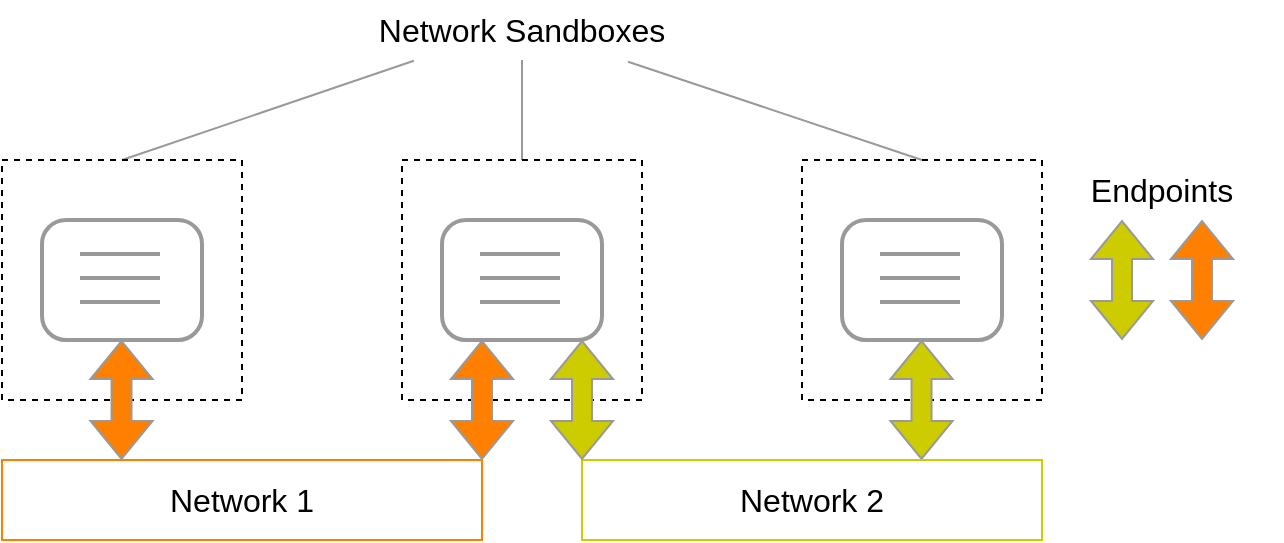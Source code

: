 <mxfile version="18.0.7" type="device" pages="4"><diagram id="3Uhn3xuQDjmVUM9o7KCL" name="container-network-model"><mxGraphModel dx="1403" dy="602" grid="1" gridSize="10" guides="1" tooltips="1" connect="1" arrows="1" fold="1" page="1" pageScale="1" pageWidth="827" pageHeight="1169" math="0" shadow="0"><root><mxCell id="0"/><mxCell id="1" parent="0"/><mxCell id="mg106R693tQuvYri7um2-16" style="rounded=0;orthogonalLoop=1;jettySize=auto;html=1;exitX=0.5;exitY=0;exitDx=0;exitDy=0;entryX=0.396;entryY=1.013;entryDx=0;entryDy=0;strokeColor=#999999;endArrow=none;endFill=0;entryPerimeter=0;" edge="1" parent="1" source="mY72_nQZ-BoCVA15ZVIL-1" target="mg106R693tQuvYri7um2-15"><mxGeometry relative="1" as="geometry"/></mxCell><mxCell id="mY72_nQZ-BoCVA15ZVIL-1" value="" style="rounded=0;whiteSpace=wrap;html=1;dashed=1;fillColor=none;" parent="1" vertex="1"><mxGeometry x="80" y="280" width="120" height="120" as="geometry"/></mxCell><mxCell id="mg106R693tQuvYri7um2-1" value="" style="rounded=1;whiteSpace=wrap;html=1;arcSize=20;fontSize=18;align=center;perimeterSpacing=0;spacingLeft=10;strokeColor=#999999;strokeWidth=2;" vertex="1" parent="1"><mxGeometry x="100" y="310" width="80" height="60" as="geometry"/></mxCell><mxCell id="mg106R693tQuvYri7um2-2" value="" style="endArrow=none;html=1;rounded=0;strokeColor=#999999;strokeWidth=2;" edge="1" parent="1"><mxGeometry width="50" height="50" relative="1" as="geometry"><mxPoint x="119" y="327" as="sourcePoint"/><mxPoint x="159" y="327" as="targetPoint"/></mxGeometry></mxCell><mxCell id="mg106R693tQuvYri7um2-3" value="" style="endArrow=none;html=1;rounded=0;strokeColor=#999999;strokeWidth=2;" edge="1" parent="1"><mxGeometry width="50" height="50" relative="1" as="geometry"><mxPoint x="119" y="339" as="sourcePoint"/><mxPoint x="159" y="339" as="targetPoint"/></mxGeometry></mxCell><mxCell id="mg106R693tQuvYri7um2-4" value="" style="endArrow=none;html=1;rounded=0;strokeColor=#999999;strokeWidth=2;" edge="1" parent="1"><mxGeometry width="50" height="50" relative="1" as="geometry"><mxPoint x="119" y="351" as="sourcePoint"/><mxPoint x="159" y="351" as="targetPoint"/></mxGeometry></mxCell><mxCell id="mg106R693tQuvYri7um2-17" style="edgeStyle=none;rounded=0;orthogonalLoop=1;jettySize=auto;html=1;exitX=0.5;exitY=0;exitDx=0;exitDy=0;entryX=0.5;entryY=1;entryDx=0;entryDy=0;endArrow=none;endFill=0;strokeColor=#999999;" edge="1" parent="1" source="mg106R693tQuvYri7um2-5" target="mg106R693tQuvYri7um2-15"><mxGeometry relative="1" as="geometry"/></mxCell><mxCell id="mg106R693tQuvYri7um2-5" value="" style="rounded=0;whiteSpace=wrap;html=1;dashed=1;fillColor=none;" vertex="1" parent="1"><mxGeometry x="280" y="280" width="120" height="120" as="geometry"/></mxCell><mxCell id="mg106R693tQuvYri7um2-6" value="" style="rounded=1;whiteSpace=wrap;html=1;arcSize=20;fontSize=18;align=center;perimeterSpacing=0;spacingLeft=10;strokeColor=#999999;strokeWidth=2;" vertex="1" parent="1"><mxGeometry x="300" y="310" width="80" height="60" as="geometry"/></mxCell><mxCell id="mg106R693tQuvYri7um2-7" value="" style="endArrow=none;html=1;rounded=0;strokeColor=#999999;strokeWidth=2;" edge="1" parent="1"><mxGeometry width="50" height="50" relative="1" as="geometry"><mxPoint x="319" y="327" as="sourcePoint"/><mxPoint x="359" y="327" as="targetPoint"/></mxGeometry></mxCell><mxCell id="mg106R693tQuvYri7um2-8" value="" style="endArrow=none;html=1;rounded=0;strokeColor=#999999;strokeWidth=2;" edge="1" parent="1"><mxGeometry width="50" height="50" relative="1" as="geometry"><mxPoint x="319" y="339" as="sourcePoint"/><mxPoint x="359" y="339" as="targetPoint"/></mxGeometry></mxCell><mxCell id="mg106R693tQuvYri7um2-9" value="" style="endArrow=none;html=1;rounded=0;strokeColor=#999999;strokeWidth=2;" edge="1" parent="1"><mxGeometry width="50" height="50" relative="1" as="geometry"><mxPoint x="319" y="351" as="sourcePoint"/><mxPoint x="359" y="351" as="targetPoint"/></mxGeometry></mxCell><mxCell id="mg106R693tQuvYri7um2-18" style="edgeStyle=none;rounded=0;orthogonalLoop=1;jettySize=auto;html=1;exitX=0.5;exitY=0;exitDx=0;exitDy=0;entryX=0.602;entryY=1.029;entryDx=0;entryDy=0;endArrow=none;endFill=0;strokeColor=#999999;entryPerimeter=0;" edge="1" parent="1" source="mg106R693tQuvYri7um2-10" target="mg106R693tQuvYri7um2-15"><mxGeometry relative="1" as="geometry"/></mxCell><mxCell id="mg106R693tQuvYri7um2-10" value="" style="rounded=0;whiteSpace=wrap;html=1;dashed=1;fillColor=none;" vertex="1" parent="1"><mxGeometry x="480" y="280" width="120" height="120" as="geometry"/></mxCell><mxCell id="mg106R693tQuvYri7um2-11" value="" style="rounded=1;whiteSpace=wrap;html=1;arcSize=20;fontSize=18;align=center;perimeterSpacing=0;spacingLeft=10;strokeColor=#999999;strokeWidth=2;" vertex="1" parent="1"><mxGeometry x="500" y="310" width="80" height="60" as="geometry"/></mxCell><mxCell id="mg106R693tQuvYri7um2-12" value="" style="endArrow=none;html=1;rounded=0;strokeColor=#999999;strokeWidth=2;" edge="1" parent="1"><mxGeometry width="50" height="50" relative="1" as="geometry"><mxPoint x="519" y="327" as="sourcePoint"/><mxPoint x="559" y="327" as="targetPoint"/></mxGeometry></mxCell><mxCell id="mg106R693tQuvYri7um2-13" value="" style="endArrow=none;html=1;rounded=0;strokeColor=#999999;strokeWidth=2;" edge="1" parent="1"><mxGeometry width="50" height="50" relative="1" as="geometry"><mxPoint x="519" y="339" as="sourcePoint"/><mxPoint x="559" y="339" as="targetPoint"/></mxGeometry></mxCell><mxCell id="mg106R693tQuvYri7um2-14" value="" style="endArrow=none;html=1;rounded=0;strokeColor=#999999;strokeWidth=2;" edge="1" parent="1"><mxGeometry width="50" height="50" relative="1" as="geometry"><mxPoint x="519" y="351" as="sourcePoint"/><mxPoint x="559" y="351" as="targetPoint"/></mxGeometry></mxCell><mxCell id="mg106R693tQuvYri7um2-15" value="Network Sandboxes" style="text;html=1;strokeColor=none;fillColor=none;align=center;verticalAlign=middle;whiteSpace=wrap;rounded=0;fontSize=16;" vertex="1" parent="1"><mxGeometry x="80" y="200" width="520" height="30" as="geometry"/></mxCell><mxCell id="mg106R693tQuvYri7um2-19" value="" style="shape=flexArrow;endArrow=classic;startArrow=classic;html=1;rounded=0;fontSize=16;strokeColor=#999999;fillColor=#FF8000;" edge="1" parent="1"><mxGeometry width="100" height="100" relative="1" as="geometry"><mxPoint x="139.76" y="430" as="sourcePoint"/><mxPoint x="139.76" y="370" as="targetPoint"/></mxGeometry></mxCell><mxCell id="mg106R693tQuvYri7um2-20" value="" style="shape=flexArrow;endArrow=classic;startArrow=classic;html=1;rounded=0;fontSize=16;strokeColor=#999999;fillColor=#FF8000;" edge="1" parent="1"><mxGeometry width="100" height="100" relative="1" as="geometry"><mxPoint x="320" y="430" as="sourcePoint"/><mxPoint x="320" y="370" as="targetPoint"/></mxGeometry></mxCell><mxCell id="mg106R693tQuvYri7um2-21" value="" style="shape=flexArrow;endArrow=classic;startArrow=classic;html=1;rounded=0;fontSize=16;strokeColor=#999999;fillColor=#CCCC00;" edge="1" parent="1"><mxGeometry width="100" height="100" relative="1" as="geometry"><mxPoint x="539.76" y="430" as="sourcePoint"/><mxPoint x="539.76" y="370" as="targetPoint"/></mxGeometry></mxCell><mxCell id="mg106R693tQuvYri7um2-22" value="" style="shape=flexArrow;endArrow=classic;startArrow=classic;html=1;rounded=0;fontSize=16;strokeColor=#999999;fillColor=#CCCC00;" edge="1" parent="1"><mxGeometry width="100" height="100" relative="1" as="geometry"><mxPoint x="640" y="370" as="sourcePoint"/><mxPoint x="640" y="310" as="targetPoint"/></mxGeometry></mxCell><mxCell id="mg106R693tQuvYri7um2-23" value="" style="shape=flexArrow;endArrow=classic;startArrow=classic;html=1;rounded=0;fontSize=16;strokeColor=#999999;fillColor=#FF8000;" edge="1" parent="1"><mxGeometry width="100" height="100" relative="1" as="geometry"><mxPoint x="680" y="370" as="sourcePoint"/><mxPoint x="680" y="310" as="targetPoint"/></mxGeometry></mxCell><mxCell id="mg106R693tQuvYri7um2-24" value="Endpoints" style="text;html=1;strokeColor=none;fillColor=none;align=center;verticalAlign=middle;whiteSpace=wrap;rounded=0;fontSize=16;" vertex="1" parent="1"><mxGeometry x="600" y="280" width="120" height="30" as="geometry"/></mxCell><mxCell id="mg106R693tQuvYri7um2-25" value="Network 1" style="rounded=0;whiteSpace=wrap;html=1;fontSize=16;strokeColor=#FF8000;" vertex="1" parent="1"><mxGeometry x="80" y="430" width="240" height="40" as="geometry"/></mxCell><mxCell id="mg106R693tQuvYri7um2-26" value="Network 2" style="rounded=0;whiteSpace=wrap;html=1;fontSize=16;strokeColor=#CCCC00;" vertex="1" parent="1"><mxGeometry x="370" y="430" width="230" height="40" as="geometry"/></mxCell><mxCell id="mg106R693tQuvYri7um2-27" value="" style="shape=flexArrow;endArrow=classic;startArrow=classic;html=1;rounded=0;fontSize=16;strokeColor=#999999;fillColor=#CCCC00;" edge="1" parent="1"><mxGeometry width="100" height="100" relative="1" as="geometry"><mxPoint x="370" y="430" as="sourcePoint"/><mxPoint x="370" y="370" as="targetPoint"/></mxGeometry></mxCell></root></mxGraphModel></diagram><diagram id="-6QoI5NhDOswOzpam6-w" name="linux-single-host-network"><mxGraphModel dx="1403" dy="602" grid="1" gridSize="10" guides="1" tooltips="1" connect="1" arrows="1" fold="1" page="1" pageScale="1" pageWidth="827" pageHeight="1169" math="0" shadow="0"><root><mxCell id="0"/><mxCell id="1" parent="0"/><mxCell id="C2D5JuZ3Jus00pLIt720-1" value="&lt;font style=&quot;font-size: 16px;&quot;&gt;Host network namespace&lt;/font&gt;" style="rounded=0;whiteSpace=wrap;html=1;fontSize=16;strokeColor=#CCCC00;dashed=1;verticalAlign=top;fontColor=#CCCC00;fillColor=none;" vertex="1" parent="1"><mxGeometry x="40" y="100" width="560" height="140" as="geometry"/></mxCell><mxCell id="I-XqpQ6Yv6exIIUs2Dsm-5" style="edgeStyle=none;rounded=0;orthogonalLoop=1;jettySize=auto;html=1;exitX=1;exitY=0.5;exitDx=0;exitDy=0;entryX=0;entryY=0.5;entryDx=0;entryDy=0;entryPerimeter=0;fontSize=16;fontColor=#000000;endArrow=none;endFill=0;strokeColor=#999999;fillColor=#FFFF00;" edge="1" parent="1" source="I-XqpQ6Yv6exIIUs2Dsm-1" target="I-XqpQ6Yv6exIIUs2Dsm-4"><mxGeometry relative="1" as="geometry"/></mxCell><mxCell id="I-XqpQ6Yv6exIIUs2Dsm-8" style="edgeStyle=none;rounded=0;orthogonalLoop=1;jettySize=auto;html=1;exitX=0.5;exitY=1;exitDx=0;exitDy=0;fontSize=16;fontColor=#000000;endArrow=none;endFill=0;strokeColor=#999999;fillColor=#FFFF00;" edge="1" parent="1" source="I-XqpQ6Yv6exIIUs2Dsm-1" target="I-XqpQ6Yv6exIIUs2Dsm-7"><mxGeometry relative="1" as="geometry"/></mxCell><mxCell id="I-XqpQ6Yv6exIIUs2Dsm-1" value="eth0&lt;br style=&quot;font-size: 16px;&quot;&gt;&lt;font face=&quot;Courier New&quot;&gt;10.10.20.216&lt;/font&gt;" style="rounded=0;whiteSpace=wrap;html=1;fontSize=16;fontColor=#000000;strokeColor=#000000;fillColor=none;verticalAlign=top;align=left;spacingTop=0;spacing=2;" vertex="1" parent="1"><mxGeometry x="80" y="150" width="120" height="50" as="geometry"/></mxCell><mxCell id="9sAlGNGvT9VFSdNXH4Mv-1" style="edgeStyle=none;rounded=0;orthogonalLoop=1;jettySize=auto;html=1;exitX=0.5;exitY=1;exitDx=0;exitDy=0;entryX=0.299;entryY=-0.001;entryDx=0;entryDy=0;entryPerimeter=0;fontFamily=Courier New;fontSize=16;fontColor=#CCCC00;endArrow=none;endFill=0;strokeColor=#999999;fillColor=#CCCC00;gradientColor=#CCCC00;gradientDirection=west;" edge="1" parent="1" source="I-XqpQ6Yv6exIIUs2Dsm-2" target="I-XqpQ6Yv6exIIUs2Dsm-11"><mxGeometry relative="1" as="geometry"/></mxCell><mxCell id="I-XqpQ6Yv6exIIUs2Dsm-2" value="docker0&lt;br&gt;&lt;font face=&quot;Courier New&quot;&gt;172.17.0.1&lt;/font&gt;" style="rounded=0;whiteSpace=wrap;html=1;fontSize=16;fontColor=#000000;strokeColor=#000000;fillColor=none;verticalAlign=top;align=left;spacingTop=0;spacing=2;" vertex="1" parent="1"><mxGeometry x="440" y="150" width="120" height="50" as="geometry"/></mxCell><mxCell id="I-XqpQ6Yv6exIIUs2Dsm-6" style="edgeStyle=none;rounded=0;orthogonalLoop=1;jettySize=auto;html=1;exitX=1;exitY=0.5;exitDx=0;exitDy=0;exitPerimeter=0;entryX=0;entryY=0.5;entryDx=0;entryDy=0;fontSize=16;fontColor=#000000;endArrow=none;endFill=0;strokeColor=#999999;fillColor=#FFFF00;" edge="1" parent="1" source="I-XqpQ6Yv6exIIUs2Dsm-4" target="I-XqpQ6Yv6exIIUs2Dsm-2"><mxGeometry relative="1" as="geometry"/></mxCell><mxCell id="I-XqpQ6Yv6exIIUs2Dsm-10" style="edgeStyle=none;rounded=0;orthogonalLoop=1;jettySize=auto;html=1;exitX=0.5;exitY=1;exitDx=0;exitDy=0;exitPerimeter=0;entryX=0.5;entryY=0;entryDx=0;entryDy=0;fontSize=16;fontColor=#000000;endArrow=none;endFill=0;strokeColor=#999999;fillColor=#FFFF00;" edge="1" parent="1" source="I-XqpQ6Yv6exIIUs2Dsm-4" target="I-XqpQ6Yv6exIIUs2Dsm-9"><mxGeometry relative="1" as="geometry"/></mxCell><mxCell id="I-XqpQ6Yv6exIIUs2Dsm-4" value="" style="sketch=0;points=[[0.5,0,0],[1,0.5,0],[0.5,1,0],[0,0.5,0],[0.145,0.145,0],[0.856,0.145,0],[0.855,0.856,0],[0.145,0.855,0]];verticalLabelPosition=bottom;html=1;verticalAlign=top;aspect=fixed;align=center;pointerEvents=1;shape=mxgraph.cisco19.rect;prIcon=router;fillColor=#FAFAFA;strokeColor=#005073;fontSize=16;fontColor=#000000;" vertex="1" parent="1"><mxGeometry x="300" y="150" width="50" height="50" as="geometry"/></mxCell><mxCell id="I-XqpQ6Yv6exIIUs2Dsm-7" value="Host eth0" style="text;html=1;strokeColor=none;fillColor=none;align=center;verticalAlign=middle;whiteSpace=wrap;rounded=0;fontSize=16;fontColor=#000000;" vertex="1" parent="1"><mxGeometry x="80" y="250" width="120" height="30" as="geometry"/></mxCell><mxCell id="I-XqpQ6Yv6exIIUs2Dsm-9" value="Routing table" style="text;html=1;strokeColor=none;fillColor=none;align=center;verticalAlign=middle;whiteSpace=wrap;rounded=0;fontSize=16;fontColor=#000000;" vertex="1" parent="1"><mxGeometry x="265" y="250" width="120" height="30" as="geometry"/></mxCell><mxCell id="I-XqpQ6Yv6exIIUs2Dsm-11" value="linux bridge&lt;br&gt;assigned subnet from &lt;br&gt;&lt;font face=&quot;Courier New&quot;&gt;172.[17-31].0.0/16&lt;/font&gt;&amp;nbsp;&lt;br&gt;or&lt;br&gt;&lt;font face=&quot;Courier New&quot;&gt;192.168.[0-240].0/20&lt;/font&gt;" style="text;html=1;strokeColor=none;fillColor=none;align=left;verticalAlign=top;whiteSpace=wrap;rounded=0;fontSize=16;fontColor=#000000;" vertex="1" parent="1"><mxGeometry x="440" y="250" width="200" height="110" as="geometry"/></mxCell></root></mxGraphModel></diagram><diagram id="meWW6sM3mPDUate4YJpF" name="linux-default-comntainer-networking"><mxGraphModel dx="1178" dy="506" grid="1" gridSize="10" guides="1" tooltips="1" connect="1" arrows="1" fold="1" page="1" pageScale="1" pageWidth="827" pageHeight="1169" math="0" shadow="0"><root><mxCell id="0"/><mxCell id="1" parent="0"/><mxCell id="Eiall_-qdvUtRFBNCQpc-1" value="&lt;font style=&quot;font-size: 16px;&quot;&gt;Host network namespace&lt;/font&gt;" style="rounded=0;whiteSpace=wrap;html=1;fontSize=16;strokeColor=#CCCC00;dashed=1;verticalAlign=top;fontColor=#CCCC00;fillColor=none;" vertex="1" parent="1"><mxGeometry x="40" y="100" width="560" height="140" as="geometry"/></mxCell><mxCell id="Eiall_-qdvUtRFBNCQpc-2" style="edgeStyle=none;rounded=0;orthogonalLoop=1;jettySize=auto;html=1;exitX=1;exitY=0.5;exitDx=0;exitDy=0;entryX=0;entryY=0.5;entryDx=0;entryDy=0;entryPerimeter=0;fontSize=16;fontColor=#000000;endArrow=none;endFill=0;strokeColor=#999999;fillColor=#FFFF00;" edge="1" parent="1" source="Eiall_-qdvUtRFBNCQpc-4" target="Eiall_-qdvUtRFBNCQpc-8"><mxGeometry relative="1" as="geometry"/></mxCell><mxCell id="Eiall_-qdvUtRFBNCQpc-3" style="edgeStyle=none;rounded=0;orthogonalLoop=1;jettySize=auto;html=1;exitX=0.5;exitY=1;exitDx=0;exitDy=0;fontSize=16;fontColor=#000000;endArrow=none;endFill=0;strokeColor=#999999;fillColor=#FFFF00;" edge="1" parent="1" source="Eiall_-qdvUtRFBNCQpc-4" target="Eiall_-qdvUtRFBNCQpc-9"><mxGeometry relative="1" as="geometry"/></mxCell><mxCell id="Eiall_-qdvUtRFBNCQpc-4" value="eth0&lt;br style=&quot;font-size: 16px;&quot;&gt;&lt;font face=&quot;Courier New&quot;&gt;10.10.20.216&lt;/font&gt;" style="rounded=0;whiteSpace=wrap;html=1;fontSize=16;fontColor=#000000;strokeColor=#000000;fillColor=none;verticalAlign=top;align=left;spacingTop=0;spacing=2;" vertex="1" parent="1"><mxGeometry x="80" y="150" width="120" height="50" as="geometry"/></mxCell><mxCell id="3Au5posSc8XTNedtxFmE-1" style="edgeStyle=none;rounded=0;orthogonalLoop=1;jettySize=auto;html=1;exitX=0.5;exitY=1;exitDx=0;exitDy=0;entryX=0.5;entryY=0;entryDx=0;entryDy=0;fontFamily=Courier New;fontSize=16;fontColor=#CCCC00;endArrow=none;endFill=0;strokeColor=#999999;fillColor=#CCCC00;gradientColor=#CCCC00;gradientDirection=west;" edge="1" parent="1" source="Eiall_-qdvUtRFBNCQpc-5" target="Eiall_-qdvUtRFBNCQpc-11"><mxGeometry relative="1" as="geometry"/></mxCell><mxCell id="Eiall_-qdvUtRFBNCQpc-5" value="docker0&lt;br&gt;&lt;font face=&quot;Courier New&quot;&gt;172.17.0.1&lt;/font&gt;" style="rounded=0;whiteSpace=wrap;html=1;fontSize=16;fontColor=#000000;strokeColor=#000000;fillColor=none;verticalAlign=top;align=left;spacingTop=0;spacing=2;" vertex="1" parent="1"><mxGeometry x="440" y="150" width="120" height="50" as="geometry"/></mxCell><mxCell id="Eiall_-qdvUtRFBNCQpc-6" style="edgeStyle=none;rounded=0;orthogonalLoop=1;jettySize=auto;html=1;exitX=1;exitY=0.5;exitDx=0;exitDy=0;exitPerimeter=0;entryX=0;entryY=0.5;entryDx=0;entryDy=0;fontSize=16;fontColor=#000000;endArrow=none;endFill=0;strokeColor=#999999;fillColor=#FFFF00;" edge="1" parent="1" source="Eiall_-qdvUtRFBNCQpc-8" target="Eiall_-qdvUtRFBNCQpc-5"><mxGeometry relative="1" as="geometry"/></mxCell><mxCell id="Eiall_-qdvUtRFBNCQpc-7" style="edgeStyle=none;rounded=0;orthogonalLoop=1;jettySize=auto;html=1;exitX=0.5;exitY=1;exitDx=0;exitDy=0;exitPerimeter=0;entryX=0.5;entryY=0;entryDx=0;entryDy=0;fontSize=16;fontColor=#000000;endArrow=none;endFill=0;strokeColor=#999999;fillColor=#FFFF00;" edge="1" parent="1" source="Eiall_-qdvUtRFBNCQpc-8" target="Eiall_-qdvUtRFBNCQpc-10"><mxGeometry relative="1" as="geometry"/></mxCell><mxCell id="Eiall_-qdvUtRFBNCQpc-8" value="" style="sketch=0;points=[[0.5,0,0],[1,0.5,0],[0.5,1,0],[0,0.5,0],[0.145,0.145,0],[0.856,0.145,0],[0.855,0.856,0],[0.145,0.855,0]];verticalLabelPosition=bottom;html=1;verticalAlign=top;aspect=fixed;align=center;pointerEvents=1;shape=mxgraph.cisco19.rect;prIcon=router;fillColor=#FAFAFA;strokeColor=#005073;fontSize=16;fontColor=#000000;" vertex="1" parent="1"><mxGeometry x="300" y="150" width="50" height="50" as="geometry"/></mxCell><mxCell id="Eiall_-qdvUtRFBNCQpc-9" value="Host eth0" style="text;html=1;strokeColor=none;fillColor=none;align=center;verticalAlign=middle;whiteSpace=wrap;rounded=0;fontSize=16;fontColor=#000000;" vertex="1" parent="1"><mxGeometry x="80" y="250" width="120" height="30" as="geometry"/></mxCell><mxCell id="Eiall_-qdvUtRFBNCQpc-10" value="Routing table" style="text;html=1;strokeColor=none;fillColor=none;align=center;verticalAlign=middle;whiteSpace=wrap;rounded=0;fontSize=16;fontColor=#000000;" vertex="1" parent="1"><mxGeometry x="265" y="250" width="120" height="30" as="geometry"/></mxCell><mxCell id="Eiall_-qdvUtRFBNCQpc-11" value="linux bridge" style="text;html=1;strokeColor=none;fillColor=none;align=center;verticalAlign=middle;whiteSpace=wrap;rounded=0;fontSize=16;fontColor=#000000;" vertex="1" parent="1"><mxGeometry x="440" y="250" width="120" height="30" as="geometry"/></mxCell><mxCell id="Eiall_-qdvUtRFBNCQpc-12" value="&lt;font style=&quot;font-size: 16px;&quot;&gt;Container network&lt;br&gt;namespace&lt;br&gt;&lt;/font&gt;" style="rounded=0;whiteSpace=wrap;html=1;fontSize=16;strokeColor=#CCCC00;dashed=1;verticalAlign=top;fontColor=#CCCC00;fillColor=none;" vertex="1" parent="1"><mxGeometry x="640" y="100" width="160" height="140" as="geometry"/></mxCell><mxCell id="Eiall_-qdvUtRFBNCQpc-13" value="container&lt;br&gt;&lt;font face=&quot;Courier New&quot;&gt;172.17.0.2&lt;/font&gt;" style="rounded=0;whiteSpace=wrap;html=1;fontSize=16;fontColor=#000000;strokeColor=#000000;fillColor=none;verticalAlign=top;align=left;spacingTop=0;spacing=2;" vertex="1" parent="1"><mxGeometry x="660" y="150" width="120" height="50" as="geometry"/></mxCell><mxCell id="gL37bsL_jDy9BZCwpuIH-1" value="" style="shape=flexArrow;endArrow=classic;startArrow=classic;html=1;rounded=0;fontSize=16;strokeColor=#999999;fillColor=#FF8000;entryX=1;entryY=0.5;entryDx=0;entryDy=0;exitX=0;exitY=0.5;exitDx=0;exitDy=0;gradientColor=#CCCC00;gradientDirection=west;" edge="1" parent="1" source="Eiall_-qdvUtRFBNCQpc-13" target="Eiall_-qdvUtRFBNCQpc-5"><mxGeometry width="100" height="100" relative="1" as="geometry"><mxPoint x="620" y="230" as="sourcePoint"/><mxPoint x="620" y="170" as="targetPoint"/></mxGeometry></mxCell><mxCell id="3Au5posSc8XTNedtxFmE-3" style="edgeStyle=none;rounded=0;orthogonalLoop=1;jettySize=auto;html=1;exitX=0.5;exitY=0;exitDx=0;exitDy=0;fontFamily=Courier New;fontSize=13;fontColor=#CCCC00;endArrow=none;endFill=0;strokeColor=#999999;fillColor=#CCCC00;gradientColor=#CCCC00;gradientDirection=west;" edge="1" parent="1" source="3Au5posSc8XTNedtxFmE-2"><mxGeometry relative="1" as="geometry"><mxPoint x="610" y="180" as="targetPoint"/></mxGeometry></mxCell><mxCell id="3Au5posSc8XTNedtxFmE-2" value="&lt;font style=&quot;font-size: 13px;&quot;&gt;veth connection&lt;/font&gt;" style="text;html=1;strokeColor=none;fillColor=none;align=center;verticalAlign=middle;whiteSpace=wrap;rounded=0;fontSize=16;fontColor=#000000;" vertex="1" parent="1"><mxGeometry x="560" y="250" width="100" height="30" as="geometry"/></mxCell><mxCell id="3Au5posSc8XTNedtxFmE-4" style="edgeStyle=none;rounded=0;orthogonalLoop=1;jettySize=auto;html=1;exitX=1;exitY=0.5;exitDx=0;exitDy=0;fontFamily=Courier New;fontSize=13;fontColor=#CCCC00;endArrow=none;endFill=0;strokeColor=#999999;fillColor=#CCCC00;gradientColor=#CCCC00;gradientDirection=west;" edge="1" parent="1" source="Eiall_-qdvUtRFBNCQpc-11" target="Eiall_-qdvUtRFBNCQpc-11"><mxGeometry relative="1" as="geometry"/></mxCell><mxCell id="3Au5posSc8XTNedtxFmE-6" value="veth endpoint appears as ethX at IP assigned from bridge subnet inside container" style="text;html=1;strokeColor=none;fillColor=none;align=left;verticalAlign=top;whiteSpace=wrap;rounded=0;fontSize=16;fontColor=#000000;" vertex="1" parent="1"><mxGeometry x="560" y="280" width="240" height="80" as="geometry"/></mxCell></root></mxGraphModel></diagram><diagram id="Z6G-XWF-jZfpab6Os0yJ" name="linux-user-defined-bridges-firewalls"><mxGraphModel dx="1178" dy="506" grid="1" gridSize="10" guides="1" tooltips="1" connect="1" arrows="1" fold="1" page="1" pageScale="1" pageWidth="827" pageHeight="1169" math="0" shadow="0"><root><mxCell id="0"/><mxCell id="1" parent="0"/><mxCell id="LooAHrPOMON1TIzf7M9V-1" value="&lt;font style=&quot;font-size: 16px;&quot;&gt;Host network namespace&lt;/font&gt;" style="rounded=0;whiteSpace=wrap;html=1;fontSize=16;strokeColor=#CCCC00;dashed=1;verticalAlign=top;fontColor=#CCCC00;fillColor=none;" vertex="1" parent="1"><mxGeometry x="40" y="100" width="560" height="140" as="geometry"/></mxCell><mxCell id="LooAHrPOMON1TIzf7M9V-2" style="edgeStyle=none;rounded=0;orthogonalLoop=1;jettySize=auto;html=1;exitX=1;exitY=0.5;exitDx=0;exitDy=0;entryX=0;entryY=0.5;entryDx=0;entryDy=0;entryPerimeter=0;fontSize=16;fontColor=#000000;endArrow=none;endFill=0;strokeColor=#999999;fillColor=#FFFF00;" edge="1" parent="1" source="LooAHrPOMON1TIzf7M9V-4" target="LooAHrPOMON1TIzf7M9V-9"><mxGeometry relative="1" as="geometry"/></mxCell><mxCell id="LooAHrPOMON1TIzf7M9V-4" value="eth0&lt;br style=&quot;font-size: 16px;&quot;&gt;&lt;font face=&quot;Courier New&quot;&gt;10.10.20.216&lt;/font&gt;" style="rounded=0;whiteSpace=wrap;html=1;fontSize=16;fontColor=#000000;strokeColor=#000000;fillColor=none;verticalAlign=top;align=left;spacingTop=0;spacing=2;" vertex="1" parent="1"><mxGeometry x="80" y="150" width="120" height="50" as="geometry"/></mxCell><mxCell id="LooAHrPOMON1TIzf7M9V-6" value="docker0&lt;br&gt;&lt;font face=&quot;Courier New&quot;&gt;172.17.0.1&lt;/font&gt;" style="rounded=0;whiteSpace=wrap;html=1;fontSize=16;fontColor=#000000;strokeColor=#000000;fillColor=none;verticalAlign=top;align=left;spacingTop=0;spacing=2;" vertex="1" parent="1"><mxGeometry x="440" y="120" width="120" height="50" as="geometry"/></mxCell><mxCell id="LooAHrPOMON1TIzf7M9V-7" style="edgeStyle=none;rounded=0;orthogonalLoop=1;jettySize=auto;html=1;exitX=1;exitY=0.5;exitDx=0;exitDy=0;exitPerimeter=0;entryX=0;entryY=0.5;entryDx=0;entryDy=0;fontSize=16;fontColor=#000000;endArrow=none;endFill=0;strokeColor=#999999;fillColor=#FFFF00;" edge="1" parent="1" source="LooAHrPOMON1TIzf7M9V-9" target="LooAHrPOMON1TIzf7M9V-6"><mxGeometry relative="1" as="geometry"/></mxCell><mxCell id="LooAHrPOMON1TIzf7M9V-25" style="edgeStyle=none;rounded=0;orthogonalLoop=1;jettySize=auto;html=1;exitX=1;exitY=0.5;exitDx=0;exitDy=0;exitPerimeter=0;entryX=0;entryY=0.5;entryDx=0;entryDy=0;fontFamily=Courier New;fontSize=13;fontColor=#CCCC00;endArrow=none;endFill=0;startSize=6;endSize=6;strokeColor=#999999;fillColor=#CCCC00;gradientColor=#CCCC00;gradientDirection=west;" edge="1" parent="1" source="LooAHrPOMON1TIzf7M9V-9" target="LooAHrPOMON1TIzf7M9V-24"><mxGeometry relative="1" as="geometry"/></mxCell><mxCell id="LooAHrPOMON1TIzf7M9V-9" value="" style="sketch=0;points=[[0.5,0,0],[1,0.5,0],[0.5,1,0],[0,0.5,0],[0.145,0.145,0],[0.856,0.145,0],[0.855,0.856,0],[0.145,0.855,0]];verticalLabelPosition=bottom;html=1;verticalAlign=top;aspect=fixed;align=center;pointerEvents=1;shape=mxgraph.cisco19.rect;prIcon=router;fillColor=#FAFAFA;strokeColor=#005073;fontSize=16;fontColor=#000000;" vertex="1" parent="1"><mxGeometry x="300" y="150" width="50" height="50" as="geometry"/></mxCell><mxCell id="LooAHrPOMON1TIzf7M9V-13" value="&lt;font style=&quot;font-size: 16px;&quot;&gt;c1 network ns&lt;br&gt;&lt;/font&gt;" style="rounded=0;whiteSpace=wrap;html=1;fontSize=16;strokeColor=#FF8000;dashed=1;verticalAlign=top;fontColor=#FF8000;fillColor=none;" vertex="1" parent="1"><mxGeometry x="640" y="60" width="160" height="110" as="geometry"/></mxCell><mxCell id="LooAHrPOMON1TIzf7M9V-14" value="container&lt;br&gt;&lt;font face=&quot;Courier New&quot;&gt;172.17.0.2&lt;/font&gt;" style="rounded=0;whiteSpace=wrap;html=1;fontSize=16;fontColor=#000000;strokeColor=#000000;fillColor=none;verticalAlign=top;align=left;spacingTop=0;spacing=2;" vertex="1" parent="1"><mxGeometry x="660" y="90" width="120" height="50" as="geometry"/></mxCell><mxCell id="LooAHrPOMON1TIzf7M9V-15" value="" style="shape=flexArrow;endArrow=classic;startArrow=classic;html=1;rounded=0;fontSize=16;strokeColor=#999999;fillColor=#FF8000;entryX=1;entryY=0.5;entryDx=0;entryDy=0;exitX=0;exitY=0.5;exitDx=0;exitDy=0;gradientColor=#CCCC00;gradientDirection=west;startSize=6;endSize=6;" edge="1" parent="1" source="LooAHrPOMON1TIzf7M9V-14" target="LooAHrPOMON1TIzf7M9V-6"><mxGeometry width="100" height="100" relative="1" as="geometry"><mxPoint x="620" y="230" as="sourcePoint"/><mxPoint x="620" y="170" as="targetPoint"/></mxGeometry></mxCell><mxCell id="LooAHrPOMON1TIzf7M9V-18" style="edgeStyle=none;rounded=0;orthogonalLoop=1;jettySize=auto;html=1;exitX=1;exitY=0.5;exitDx=0;exitDy=0;fontFamily=Courier New;fontSize=13;fontColor=#CCCC00;endArrow=none;endFill=0;strokeColor=#999999;fillColor=#CCCC00;gradientColor=#CCCC00;gradientDirection=west;verticalAlign=bottom;" edge="1" parent="1"><mxGeometry relative="1" as="geometry"><mxPoint x="540" y="260" as="sourcePoint"/><mxPoint x="540" y="260" as="targetPoint"/></mxGeometry></mxCell><mxCell id="LooAHrPOMON1TIzf7M9V-20" value="&lt;font style=&quot;font-size: 16px;&quot;&gt;c3 network ns&lt;br&gt;&lt;/font&gt;" style="rounded=0;whiteSpace=wrap;html=1;fontSize=16;strokeColor=#00CC66;dashed=1;verticalAlign=top;fontColor=#00CC66;fillColor=none;" vertex="1" parent="1"><mxGeometry x="640" y="180" width="160" height="110" as="geometry"/></mxCell><mxCell id="LooAHrPOMON1TIzf7M9V-21" value="container&lt;br&gt;&lt;font face=&quot;Courier New&quot;&gt;172.18.0.3&lt;/font&gt;" style="rounded=0;whiteSpace=wrap;html=1;fontSize=16;fontColor=#000000;strokeColor=#000000;fillColor=none;verticalAlign=top;align=left;spacingTop=0;spacing=2;" vertex="1" parent="1"><mxGeometry x="660" y="210" width="120" height="50" as="geometry"/></mxCell><mxCell id="LooAHrPOMON1TIzf7M9V-22" value="&lt;font style=&quot;font-size: 16px;&quot;&gt;c2 network ns&lt;br&gt;&lt;/font&gt;" style="rounded=0;whiteSpace=wrap;html=1;fontSize=16;strokeColor=#0000FF;dashed=1;verticalAlign=bottom;fontColor=#0000FF;fillColor=none;" vertex="1" parent="1"><mxGeometry x="420" y="280" width="160" height="110" as="geometry"/></mxCell><mxCell id="LooAHrPOMON1TIzf7M9V-23" value="container&lt;br&gt;&lt;font face=&quot;Courier New&quot;&gt;172.18.0.2&lt;/font&gt;" style="rounded=0;whiteSpace=wrap;html=1;fontSize=16;fontColor=#000000;strokeColor=#000000;fillColor=none;verticalAlign=bottom;align=left;spacingTop=0;spacing=2;" vertex="1" parent="1"><mxGeometry x="440" y="310" width="120" height="50" as="geometry"/></mxCell><mxCell id="LooAHrPOMON1TIzf7M9V-24" value="my_bridge&lt;br&gt;&lt;font face=&quot;Courier New&quot;&gt;172.18.0.1&lt;/font&gt;" style="rounded=0;whiteSpace=wrap;html=1;fontSize=16;fontColor=#000000;strokeColor=#000000;fillColor=none;verticalAlign=top;align=left;spacingTop=0;spacing=2;" vertex="1" parent="1"><mxGeometry x="440" y="180" width="120" height="50" as="geometry"/></mxCell><mxCell id="LooAHrPOMON1TIzf7M9V-26" value="" style="shape=flexArrow;endArrow=classic;startArrow=classic;html=1;rounded=0;fontSize=16;strokeColor=#999999;fillColor=#00CC66;entryX=1;entryY=0.5;entryDx=0;entryDy=0;exitX=0;exitY=0.5;exitDx=0;exitDy=0;gradientColor=#FFFF00;gradientDirection=west;startSize=6;endSize=6;" edge="1" parent="1" source="LooAHrPOMON1TIzf7M9V-21" target="LooAHrPOMON1TIzf7M9V-24"><mxGeometry width="100" height="100" relative="1" as="geometry"><mxPoint x="670" y="85" as="sourcePoint"/><mxPoint x="570" y="155" as="targetPoint"/></mxGeometry></mxCell><mxCell id="LooAHrPOMON1TIzf7M9V-27" value="" style="shape=flexArrow;endArrow=classic;startArrow=classic;html=1;rounded=0;fontSize=16;strokeColor=#999999;fillColor=#0000FF;entryX=0.5;entryY=1;entryDx=0;entryDy=0;exitX=0.5;exitY=0;exitDx=0;exitDy=0;gradientColor=#FFFF00;gradientDirection=north;startSize=6;endSize=6;" edge="1" parent="1" source="LooAHrPOMON1TIzf7M9V-23" target="LooAHrPOMON1TIzf7M9V-24"><mxGeometry width="100" height="100" relative="1" as="geometry"><mxPoint x="670" y="245" as="sourcePoint"/><mxPoint x="570" y="215" as="targetPoint"/></mxGeometry></mxCell><mxCell id="LooAHrPOMON1TIzf7M9V-28" value="&lt;font style=&quot;font-size: 13px;&quot;&gt;&lt;font face=&quot;Helvetica&quot;&gt;Firewall Rules:&lt;/font&gt;&lt;br&gt;docker container exec -it c2 ping c3&lt;br&gt;docker container exec -it c2 ping 172.18.0.3&lt;br&gt;&lt;font color=&quot;#cc0000&quot;&gt;&lt;b&gt;docker container exec -it c2 ping 172.17.0.2&lt;/b&gt;&lt;/font&gt;&lt;br&gt;&lt;/font&gt;" style="text;html=1;strokeColor=none;fillColor=none;align=left;verticalAlign=top;whiteSpace=wrap;rounded=0;fontFamily=Courier New;fontSize=13;fontColor=#000000;" vertex="1" parent="1"><mxGeometry x="40" y="280" width="360" height="110" as="geometry"/></mxCell></root></mxGraphModel></diagram></mxfile>
